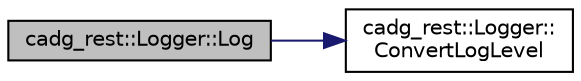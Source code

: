 digraph "cadg_rest::Logger::Log"
{
 // LATEX_PDF_SIZE
  edge [fontname="Helvetica",fontsize="10",labelfontname="Helvetica",labelfontsize="10"];
  node [fontname="Helvetica",fontsize="10",shape=record];
  rankdir="LR";
  Node8 [label="cadg_rest::Logger::Log",height=0.2,width=0.4,color="black", fillcolor="grey75", style="filled", fontcolor="black",tooltip="Generic log method."];
  Node8 -> Node9 [color="midnightblue",fontsize="10",style="solid",fontname="Helvetica"];
  Node9 [label="cadg_rest::Logger::\lConvertLogLevel",height=0.2,width=0.4,color="black", fillcolor="white", style="filled",URL="$classcadg__rest_1_1_logger.html#a16fc28a4f058a0ccfccd894925668021",tooltip="Translates log_level for spdlog."];
}
